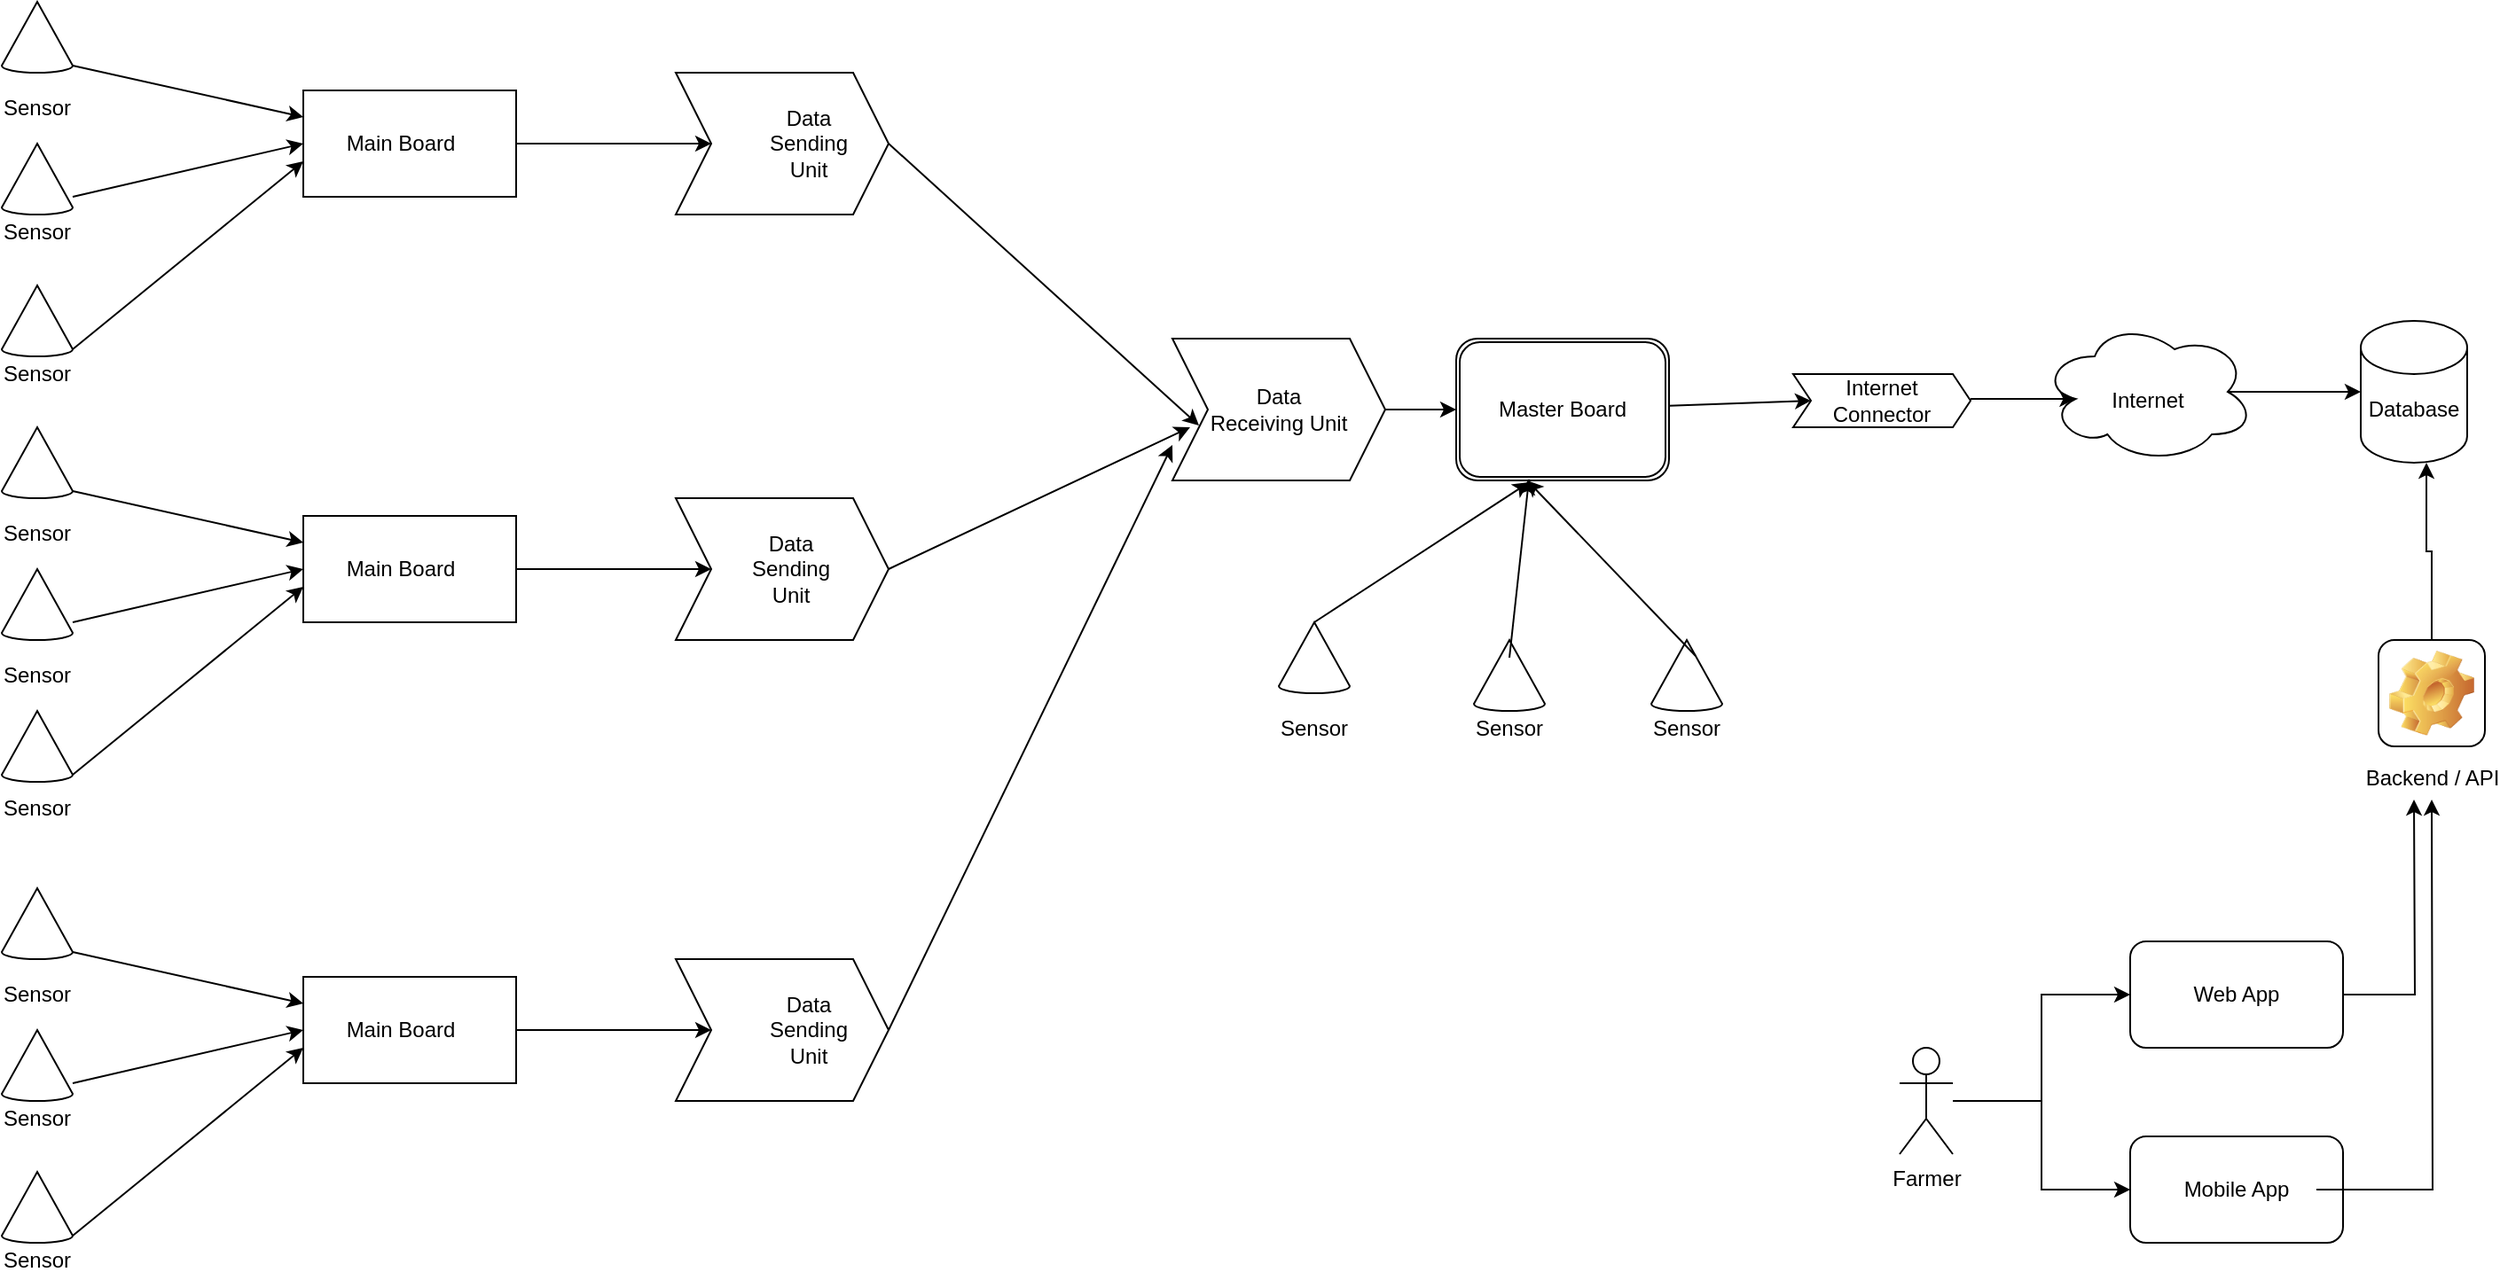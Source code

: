 <mxfile version="14.9.8" type="device"><diagram id="4gy2bx-vLn8apg7_6U84" name="Page-1"><mxGraphModel dx="1853" dy="588" grid="1" gridSize="10" guides="1" tooltips="1" connect="1" arrows="1" fold="1" page="1" pageScale="1" pageWidth="827" pageHeight="1169" math="0" shadow="0"><root><mxCell id="0"/><mxCell id="1" parent="0"/><mxCell id="wCopa4UxipgWuN5dPQQ7-1" value="" style="shape=cylinder3;whiteSpace=wrap;html=1;boundedLbl=1;backgroundOutline=1;size=15;" vertex="1" parent="1"><mxGeometry x="1200" y="300" width="60" height="80" as="geometry"/></mxCell><mxCell id="wCopa4UxipgWuN5dPQQ7-2" value="" style="ellipse;shape=cloud;whiteSpace=wrap;html=1;" vertex="1" parent="1"><mxGeometry x="1020" y="300" width="120" height="80" as="geometry"/></mxCell><mxCell id="wCopa4UxipgWuN5dPQQ7-3" value="" style="shape=ext;double=1;rounded=1;whiteSpace=wrap;html=1;" vertex="1" parent="1"><mxGeometry x="690" y="310" width="120" height="80" as="geometry"/></mxCell><mxCell id="wCopa4UxipgWuN5dPQQ7-12" value="" style="shape=step;perimeter=stepPerimeter;whiteSpace=wrap;html=1;fixedSize=1;" vertex="1" parent="1"><mxGeometry x="530" y="310" width="120" height="80" as="geometry"/></mxCell><mxCell id="wCopa4UxipgWuN5dPQQ7-13" value="" style="html=1;shadow=0;dashed=0;align=center;verticalAlign=middle;shape=mxgraph.arrows2.arrow;dy=0;dx=10;notch=10;" vertex="1" parent="1"><mxGeometry x="880" y="330" width="100" height="30" as="geometry"/></mxCell><mxCell id="wCopa4UxipgWuN5dPQQ7-42" value="" style="group" vertex="1" connectable="0" parent="1"><mxGeometry x="-130" y="360" width="500" height="200" as="geometry"/></mxCell><mxCell id="wCopa4UxipgWuN5dPQQ7-43" value="" style="rounded=0;whiteSpace=wrap;html=1;" vertex="1" parent="wCopa4UxipgWuN5dPQQ7-42"><mxGeometry x="170" y="50" width="120" height="60" as="geometry"/></mxCell><mxCell id="wCopa4UxipgWuN5dPQQ7-44" value="" style="shape=step;perimeter=stepPerimeter;whiteSpace=wrap;html=1;fixedSize=1;" vertex="1" parent="wCopa4UxipgWuN5dPQQ7-42"><mxGeometry x="380" y="40" width="120" height="80" as="geometry"/></mxCell><mxCell id="wCopa4UxipgWuN5dPQQ7-45" value="" style="verticalLabelPosition=bottom;verticalAlign=top;html=1;shape=mxgraph.basic.cone2;dx=0.5;dy=0.9;" vertex="1" parent="wCopa4UxipgWuN5dPQQ7-42"><mxGeometry width="40" height="40" as="geometry"/></mxCell><mxCell id="wCopa4UxipgWuN5dPQQ7-46" value="" style="verticalLabelPosition=bottom;verticalAlign=top;html=1;shape=mxgraph.basic.cone2;dx=0.5;dy=0.9;" vertex="1" parent="wCopa4UxipgWuN5dPQQ7-42"><mxGeometry y="80" width="40" height="40" as="geometry"/></mxCell><mxCell id="wCopa4UxipgWuN5dPQQ7-47" value="" style="verticalLabelPosition=bottom;verticalAlign=top;html=1;shape=mxgraph.basic.cone2;dx=0.5;dy=0.9;" vertex="1" parent="wCopa4UxipgWuN5dPQQ7-42"><mxGeometry y="160" width="40" height="40" as="geometry"/></mxCell><mxCell id="wCopa4UxipgWuN5dPQQ7-48" value="Sensor" style="text;html=1;strokeColor=none;fillColor=none;align=center;verticalAlign=middle;whiteSpace=wrap;rounded=0;" vertex="1" parent="wCopa4UxipgWuN5dPQQ7-42"><mxGeometry y="50" width="40" height="20" as="geometry"/></mxCell><mxCell id="wCopa4UxipgWuN5dPQQ7-49" value="" style="endArrow=classic;html=1;entryX=0;entryY=0.5;entryDx=0;entryDy=0;" edge="1" parent="wCopa4UxipgWuN5dPQQ7-42" target="wCopa4UxipgWuN5dPQQ7-43"><mxGeometry width="50" height="50" relative="1" as="geometry"><mxPoint x="40" y="110" as="sourcePoint"/><mxPoint x="370" y="160" as="targetPoint"/></mxGeometry></mxCell><mxCell id="wCopa4UxipgWuN5dPQQ7-50" value="" style="endArrow=classic;html=1;exitX=0;exitY=0;exitDx=40;exitDy=36;exitPerimeter=0;entryX=0;entryY=0.667;entryDx=0;entryDy=0;entryPerimeter=0;" edge="1" parent="wCopa4UxipgWuN5dPQQ7-42" source="wCopa4UxipgWuN5dPQQ7-47" target="wCopa4UxipgWuN5dPQQ7-43"><mxGeometry width="50" height="50" relative="1" as="geometry"><mxPoint x="50" y="130" as="sourcePoint"/><mxPoint x="160" y="90" as="targetPoint"/></mxGeometry></mxCell><mxCell id="wCopa4UxipgWuN5dPQQ7-51" value="" style="endArrow=classic;html=1;exitX=0;exitY=0;exitDx=40;exitDy=36;exitPerimeter=0;entryX=0;entryY=0.25;entryDx=0;entryDy=0;" edge="1" parent="wCopa4UxipgWuN5dPQQ7-42" source="wCopa4UxipgWuN5dPQQ7-45" target="wCopa4UxipgWuN5dPQQ7-43"><mxGeometry width="50" height="50" relative="1" as="geometry"><mxPoint x="50" y="206" as="sourcePoint"/><mxPoint x="160" y="70" as="targetPoint"/></mxGeometry></mxCell><mxCell id="wCopa4UxipgWuN5dPQQ7-52" value="" style="endArrow=classic;html=1;exitX=1;exitY=0.5;exitDx=0;exitDy=0;entryX=0;entryY=0.5;entryDx=0;entryDy=0;" edge="1" parent="wCopa4UxipgWuN5dPQQ7-42" source="wCopa4UxipgWuN5dPQQ7-43" target="wCopa4UxipgWuN5dPQQ7-44"><mxGeometry width="50" height="50" relative="1" as="geometry"><mxPoint x="320" y="210" as="sourcePoint"/><mxPoint x="370" y="160" as="targetPoint"/></mxGeometry></mxCell><mxCell id="wCopa4UxipgWuN5dPQQ7-53" value="" style="endArrow=classic;html=1;exitX=1;exitY=0.5;exitDx=0;exitDy=0;" edge="1" parent="wCopa4UxipgWuN5dPQQ7-42" source="wCopa4UxipgWuN5dPQQ7-44"><mxGeometry width="50" height="50" relative="1" as="geometry"><mxPoint x="300" y="90" as="sourcePoint"/><mxPoint x="670" as="targetPoint"/></mxGeometry></mxCell><mxCell id="wCopa4UxipgWuN5dPQQ7-54" value="Main Board" style="text;html=1;strokeColor=none;fillColor=none;align=center;verticalAlign=middle;whiteSpace=wrap;rounded=0;" vertex="1" parent="wCopa4UxipgWuN5dPQQ7-42"><mxGeometry x="170" y="70" width="110" height="20" as="geometry"/></mxCell><mxCell id="wCopa4UxipgWuN5dPQQ7-55" value="Data Sending Unit" style="text;html=1;strokeColor=none;fillColor=none;align=center;verticalAlign=middle;whiteSpace=wrap;rounded=0;" vertex="1" parent="wCopa4UxipgWuN5dPQQ7-42"><mxGeometry x="410" y="70" width="70" height="20" as="geometry"/></mxCell><mxCell id="wCopa4UxipgWuN5dPQQ7-56" value="Sensor" style="text;html=1;strokeColor=none;fillColor=none;align=center;verticalAlign=middle;whiteSpace=wrap;rounded=0;" vertex="1" parent="wCopa4UxipgWuN5dPQQ7-42"><mxGeometry y="130" width="40" height="20" as="geometry"/></mxCell><mxCell id="wCopa4UxipgWuN5dPQQ7-58" value="Sensor" style="text;html=1;strokeColor=none;fillColor=none;align=center;verticalAlign=middle;whiteSpace=wrap;rounded=0;" vertex="1" parent="1"><mxGeometry x="-130" y="565" width="40" height="20" as="geometry"/></mxCell><mxCell id="wCopa4UxipgWuN5dPQQ7-60" value="" style="group" vertex="1" connectable="0" parent="1"><mxGeometry x="-130" y="120" width="500" height="220" as="geometry"/></mxCell><mxCell id="wCopa4UxipgWuN5dPQQ7-62" value="" style="group" vertex="1" connectable="0" parent="wCopa4UxipgWuN5dPQQ7-60"><mxGeometry width="500" height="220" as="geometry"/></mxCell><mxCell id="wCopa4UxipgWuN5dPQQ7-18" value="Sensor" style="text;html=1;strokeColor=none;fillColor=none;align=center;verticalAlign=middle;whiteSpace=wrap;rounded=0;" vertex="1" parent="wCopa4UxipgWuN5dPQQ7-62"><mxGeometry y="120" width="40" height="20" as="geometry"/></mxCell><mxCell id="wCopa4UxipgWuN5dPQQ7-19" value="Sensor" style="text;html=1;strokeColor=none;fillColor=none;align=center;verticalAlign=middle;whiteSpace=wrap;rounded=0;" vertex="1" parent="wCopa4UxipgWuN5dPQQ7-62"><mxGeometry y="200" width="40" height="20" as="geometry"/></mxCell><mxCell id="wCopa4UxipgWuN5dPQQ7-27" value="" style="group" vertex="1" connectable="0" parent="wCopa4UxipgWuN5dPQQ7-62"><mxGeometry width="500" height="200" as="geometry"/></mxCell><mxCell id="wCopa4UxipgWuN5dPQQ7-6" value="" style="rounded=0;whiteSpace=wrap;html=1;" vertex="1" parent="wCopa4UxipgWuN5dPQQ7-27"><mxGeometry x="170" y="50" width="120" height="60" as="geometry"/></mxCell><mxCell id="wCopa4UxipgWuN5dPQQ7-11" value="" style="shape=step;perimeter=stepPerimeter;whiteSpace=wrap;html=1;fixedSize=1;" vertex="1" parent="wCopa4UxipgWuN5dPQQ7-27"><mxGeometry x="380" y="40" width="120" height="80" as="geometry"/></mxCell><mxCell id="wCopa4UxipgWuN5dPQQ7-14" value="" style="verticalLabelPosition=bottom;verticalAlign=top;html=1;shape=mxgraph.basic.cone2;dx=0.5;dy=0.9;" vertex="1" parent="wCopa4UxipgWuN5dPQQ7-27"><mxGeometry width="40" height="40" as="geometry"/></mxCell><mxCell id="wCopa4UxipgWuN5dPQQ7-15" value="" style="verticalLabelPosition=bottom;verticalAlign=top;html=1;shape=mxgraph.basic.cone2;dx=0.5;dy=0.9;" vertex="1" parent="wCopa4UxipgWuN5dPQQ7-27"><mxGeometry y="80" width="40" height="40" as="geometry"/></mxCell><mxCell id="wCopa4UxipgWuN5dPQQ7-16" value="" style="verticalLabelPosition=bottom;verticalAlign=top;html=1;shape=mxgraph.basic.cone2;dx=0.5;dy=0.9;" vertex="1" parent="wCopa4UxipgWuN5dPQQ7-27"><mxGeometry y="160" width="40" height="40" as="geometry"/></mxCell><mxCell id="wCopa4UxipgWuN5dPQQ7-17" value="Sensor" style="text;html=1;strokeColor=none;fillColor=none;align=center;verticalAlign=middle;whiteSpace=wrap;rounded=0;" vertex="1" parent="wCopa4UxipgWuN5dPQQ7-27"><mxGeometry y="50" width="40" height="20" as="geometry"/></mxCell><mxCell id="wCopa4UxipgWuN5dPQQ7-20" value="" style="endArrow=classic;html=1;entryX=0;entryY=0.5;entryDx=0;entryDy=0;" edge="1" parent="wCopa4UxipgWuN5dPQQ7-27" target="wCopa4UxipgWuN5dPQQ7-6"><mxGeometry width="50" height="50" relative="1" as="geometry"><mxPoint x="40" y="110" as="sourcePoint"/><mxPoint x="370" y="160" as="targetPoint"/></mxGeometry></mxCell><mxCell id="wCopa4UxipgWuN5dPQQ7-21" value="" style="endArrow=classic;html=1;exitX=0;exitY=0;exitDx=40;exitDy=36;exitPerimeter=0;entryX=0;entryY=0.667;entryDx=0;entryDy=0;entryPerimeter=0;" edge="1" parent="wCopa4UxipgWuN5dPQQ7-27" source="wCopa4UxipgWuN5dPQQ7-16" target="wCopa4UxipgWuN5dPQQ7-6"><mxGeometry width="50" height="50" relative="1" as="geometry"><mxPoint x="50" y="130" as="sourcePoint"/><mxPoint x="160" y="90" as="targetPoint"/></mxGeometry></mxCell><mxCell id="wCopa4UxipgWuN5dPQQ7-22" value="" style="endArrow=classic;html=1;exitX=0;exitY=0;exitDx=40;exitDy=36;exitPerimeter=0;entryX=0;entryY=0.25;entryDx=0;entryDy=0;" edge="1" parent="wCopa4UxipgWuN5dPQQ7-27" source="wCopa4UxipgWuN5dPQQ7-14" target="wCopa4UxipgWuN5dPQQ7-6"><mxGeometry width="50" height="50" relative="1" as="geometry"><mxPoint x="50" y="206" as="sourcePoint"/><mxPoint x="160" y="70" as="targetPoint"/></mxGeometry></mxCell><mxCell id="wCopa4UxipgWuN5dPQQ7-23" value="" style="endArrow=classic;html=1;exitX=1;exitY=0.5;exitDx=0;exitDy=0;entryX=0;entryY=0.5;entryDx=0;entryDy=0;" edge="1" parent="wCopa4UxipgWuN5dPQQ7-27" source="wCopa4UxipgWuN5dPQQ7-6" target="wCopa4UxipgWuN5dPQQ7-11"><mxGeometry width="50" height="50" relative="1" as="geometry"><mxPoint x="320" y="210" as="sourcePoint"/><mxPoint x="370" y="160" as="targetPoint"/></mxGeometry></mxCell><mxCell id="wCopa4UxipgWuN5dPQQ7-25" value="Main Board" style="text;html=1;strokeColor=none;fillColor=none;align=center;verticalAlign=middle;whiteSpace=wrap;rounded=0;" vertex="1" parent="wCopa4UxipgWuN5dPQQ7-27"><mxGeometry x="170" y="70" width="110" height="20" as="geometry"/></mxCell><mxCell id="wCopa4UxipgWuN5dPQQ7-26" value="Data Sending Unit" style="text;html=1;strokeColor=none;fillColor=none;align=center;verticalAlign=middle;whiteSpace=wrap;rounded=0;" vertex="1" parent="wCopa4UxipgWuN5dPQQ7-27"><mxGeometry x="420" y="70" width="70" height="20" as="geometry"/></mxCell><mxCell id="wCopa4UxipgWuN5dPQQ7-24" value="" style="endArrow=classic;html=1;exitX=1;exitY=0.5;exitDx=0;exitDy=0;entryX=0.125;entryY=0.613;entryDx=0;entryDy=0;entryPerimeter=0;" edge="1" parent="1" source="wCopa4UxipgWuN5dPQQ7-11" target="wCopa4UxipgWuN5dPQQ7-12"><mxGeometry width="50" height="50" relative="1" as="geometry"><mxPoint x="170" y="210" as="sourcePoint"/><mxPoint x="280" y="210" as="targetPoint"/></mxGeometry></mxCell><mxCell id="wCopa4UxipgWuN5dPQQ7-79" value="" style="group" vertex="1" connectable="0" parent="1"><mxGeometry x="-130" y="620" width="500" height="220" as="geometry"/></mxCell><mxCell id="wCopa4UxipgWuN5dPQQ7-80" value="Sensor" style="text;html=1;strokeColor=none;fillColor=none;align=center;verticalAlign=middle;whiteSpace=wrap;rounded=0;" vertex="1" parent="wCopa4UxipgWuN5dPQQ7-79"><mxGeometry y="120" width="40" height="20" as="geometry"/></mxCell><mxCell id="wCopa4UxipgWuN5dPQQ7-81" value="Sensor" style="text;html=1;strokeColor=none;fillColor=none;align=center;verticalAlign=middle;whiteSpace=wrap;rounded=0;" vertex="1" parent="wCopa4UxipgWuN5dPQQ7-79"><mxGeometry y="200" width="40" height="20" as="geometry"/></mxCell><mxCell id="wCopa4UxipgWuN5dPQQ7-82" value="" style="group" vertex="1" connectable="0" parent="wCopa4UxipgWuN5dPQQ7-79"><mxGeometry width="500" height="200" as="geometry"/></mxCell><mxCell id="wCopa4UxipgWuN5dPQQ7-83" value="" style="rounded=0;whiteSpace=wrap;html=1;" vertex="1" parent="wCopa4UxipgWuN5dPQQ7-82"><mxGeometry x="170" y="50" width="120" height="60" as="geometry"/></mxCell><mxCell id="wCopa4UxipgWuN5dPQQ7-84" value="" style="shape=step;perimeter=stepPerimeter;whiteSpace=wrap;html=1;fixedSize=1;" vertex="1" parent="wCopa4UxipgWuN5dPQQ7-82"><mxGeometry x="380" y="40" width="120" height="80" as="geometry"/></mxCell><mxCell id="wCopa4UxipgWuN5dPQQ7-85" value="" style="verticalLabelPosition=bottom;verticalAlign=top;html=1;shape=mxgraph.basic.cone2;dx=0.5;dy=0.9;" vertex="1" parent="wCopa4UxipgWuN5dPQQ7-82"><mxGeometry width="40" height="40" as="geometry"/></mxCell><mxCell id="wCopa4UxipgWuN5dPQQ7-86" value="" style="verticalLabelPosition=bottom;verticalAlign=top;html=1;shape=mxgraph.basic.cone2;dx=0.5;dy=0.9;" vertex="1" parent="wCopa4UxipgWuN5dPQQ7-82"><mxGeometry y="80" width="40" height="40" as="geometry"/></mxCell><mxCell id="wCopa4UxipgWuN5dPQQ7-87" value="" style="verticalLabelPosition=bottom;verticalAlign=top;html=1;shape=mxgraph.basic.cone2;dx=0.5;dy=0.9;" vertex="1" parent="wCopa4UxipgWuN5dPQQ7-82"><mxGeometry y="160" width="40" height="40" as="geometry"/></mxCell><mxCell id="wCopa4UxipgWuN5dPQQ7-88" value="Sensor" style="text;html=1;strokeColor=none;fillColor=none;align=center;verticalAlign=middle;whiteSpace=wrap;rounded=0;" vertex="1" parent="wCopa4UxipgWuN5dPQQ7-82"><mxGeometry y="50" width="40" height="20" as="geometry"/></mxCell><mxCell id="wCopa4UxipgWuN5dPQQ7-89" value="" style="endArrow=classic;html=1;entryX=0;entryY=0.5;entryDx=0;entryDy=0;" edge="1" parent="wCopa4UxipgWuN5dPQQ7-82" target="wCopa4UxipgWuN5dPQQ7-83"><mxGeometry width="50" height="50" relative="1" as="geometry"><mxPoint x="40" y="110" as="sourcePoint"/><mxPoint x="370" y="160" as="targetPoint"/></mxGeometry></mxCell><mxCell id="wCopa4UxipgWuN5dPQQ7-90" value="" style="endArrow=classic;html=1;exitX=0;exitY=0;exitDx=40;exitDy=36;exitPerimeter=0;entryX=0;entryY=0.667;entryDx=0;entryDy=0;entryPerimeter=0;" edge="1" parent="wCopa4UxipgWuN5dPQQ7-82" source="wCopa4UxipgWuN5dPQQ7-87" target="wCopa4UxipgWuN5dPQQ7-83"><mxGeometry width="50" height="50" relative="1" as="geometry"><mxPoint x="50" y="130" as="sourcePoint"/><mxPoint x="160" y="90" as="targetPoint"/></mxGeometry></mxCell><mxCell id="wCopa4UxipgWuN5dPQQ7-91" value="" style="endArrow=classic;html=1;exitX=0;exitY=0;exitDx=40;exitDy=36;exitPerimeter=0;entryX=0;entryY=0.25;entryDx=0;entryDy=0;" edge="1" parent="wCopa4UxipgWuN5dPQQ7-82" source="wCopa4UxipgWuN5dPQQ7-85" target="wCopa4UxipgWuN5dPQQ7-83"><mxGeometry width="50" height="50" relative="1" as="geometry"><mxPoint x="50" y="206" as="sourcePoint"/><mxPoint x="160" y="70" as="targetPoint"/></mxGeometry></mxCell><mxCell id="wCopa4UxipgWuN5dPQQ7-92" value="" style="endArrow=classic;html=1;exitX=1;exitY=0.5;exitDx=0;exitDy=0;entryX=0;entryY=0.5;entryDx=0;entryDy=0;" edge="1" parent="wCopa4UxipgWuN5dPQQ7-82" source="wCopa4UxipgWuN5dPQQ7-83" target="wCopa4UxipgWuN5dPQQ7-84"><mxGeometry width="50" height="50" relative="1" as="geometry"><mxPoint x="320" y="210" as="sourcePoint"/><mxPoint x="370" y="160" as="targetPoint"/></mxGeometry></mxCell><mxCell id="wCopa4UxipgWuN5dPQQ7-93" value="Main Board" style="text;html=1;strokeColor=none;fillColor=none;align=center;verticalAlign=middle;whiteSpace=wrap;rounded=0;" vertex="1" parent="wCopa4UxipgWuN5dPQQ7-82"><mxGeometry x="170" y="70" width="110" height="20" as="geometry"/></mxCell><mxCell id="wCopa4UxipgWuN5dPQQ7-94" value="Data Sending Unit" style="text;html=1;strokeColor=none;fillColor=none;align=center;verticalAlign=middle;whiteSpace=wrap;rounded=0;" vertex="1" parent="wCopa4UxipgWuN5dPQQ7-82"><mxGeometry x="420" y="70" width="70" height="20" as="geometry"/></mxCell><mxCell id="wCopa4UxipgWuN5dPQQ7-97" value="" style="endArrow=classic;html=1;exitX=1;exitY=0.5;exitDx=0;exitDy=0;" edge="1" parent="1" source="wCopa4UxipgWuN5dPQQ7-84"><mxGeometry width="50" height="50" relative="1" as="geometry"><mxPoint x="380" y="450" as="sourcePoint"/><mxPoint x="530" y="370" as="targetPoint"/></mxGeometry></mxCell><mxCell id="wCopa4UxipgWuN5dPQQ7-98" value="" style="endArrow=classic;html=1;exitX=1;exitY=0.5;exitDx=0;exitDy=0;" edge="1" parent="1" source="wCopa4UxipgWuN5dPQQ7-12"><mxGeometry width="50" height="50" relative="1" as="geometry"><mxPoint x="800" y="430" as="sourcePoint"/><mxPoint x="690" y="350" as="targetPoint"/></mxGeometry></mxCell><mxCell id="wCopa4UxipgWuN5dPQQ7-99" value="" style="endArrow=classic;html=1;entryX=0;entryY=0.5;entryDx=10;entryDy=0;entryPerimeter=0;" edge="1" parent="1" source="wCopa4UxipgWuN5dPQQ7-3" target="wCopa4UxipgWuN5dPQQ7-13"><mxGeometry width="50" height="50" relative="1" as="geometry"><mxPoint x="660" y="360" as="sourcePoint"/><mxPoint x="700" y="360" as="targetPoint"/></mxGeometry></mxCell><mxCell id="wCopa4UxipgWuN5dPQQ7-100" value="" style="endArrow=classic;html=1;entryX=0.16;entryY=0.55;entryDx=0;entryDy=0;entryPerimeter=0;" edge="1" parent="1" target="wCopa4UxipgWuN5dPQQ7-2"><mxGeometry width="50" height="50" relative="1" as="geometry"><mxPoint x="980" y="344" as="sourcePoint"/><mxPoint x="900" y="355" as="targetPoint"/></mxGeometry></mxCell><mxCell id="wCopa4UxipgWuN5dPQQ7-101" value="" style="endArrow=classic;html=1;exitX=0.875;exitY=0.5;exitDx=0;exitDy=0;exitPerimeter=0;" edge="1" parent="1" source="wCopa4UxipgWuN5dPQQ7-2" target="wCopa4UxipgWuN5dPQQ7-1"><mxGeometry width="50" height="50" relative="1" as="geometry"><mxPoint x="990" y="354" as="sourcePoint"/><mxPoint x="1049.2" y="354" as="targetPoint"/></mxGeometry></mxCell><mxCell id="wCopa4UxipgWuN5dPQQ7-102" value="Data Receiving Unit" style="text;html=1;strokeColor=none;fillColor=none;align=center;verticalAlign=middle;whiteSpace=wrap;rounded=0;" vertex="1" parent="1"><mxGeometry x="550" y="340" width="80" height="20" as="geometry"/></mxCell><mxCell id="wCopa4UxipgWuN5dPQQ7-103" value="Master Board" style="text;html=1;strokeColor=none;fillColor=none;align=center;verticalAlign=middle;whiteSpace=wrap;rounded=0;" vertex="1" parent="1"><mxGeometry x="705" y="340" width="90" height="20" as="geometry"/></mxCell><mxCell id="wCopa4UxipgWuN5dPQQ7-104" value="" style="group" vertex="1" connectable="0" parent="1"><mxGeometry x="590" y="470" width="500" height="260" as="geometry"/></mxCell><mxCell id="wCopa4UxipgWuN5dPQQ7-105" value="Sensor" style="text;html=1;strokeColor=none;fillColor=none;align=center;verticalAlign=middle;whiteSpace=wrap;rounded=0;" vertex="1" parent="wCopa4UxipgWuN5dPQQ7-104"><mxGeometry x="110" y="50" width="40" height="20" as="geometry"/></mxCell><mxCell id="wCopa4UxipgWuN5dPQQ7-106" value="Sensor" style="text;html=1;strokeColor=none;fillColor=none;align=center;verticalAlign=middle;whiteSpace=wrap;rounded=0;" vertex="1" parent="wCopa4UxipgWuN5dPQQ7-104"><mxGeometry x="210" y="50" width="40" height="20" as="geometry"/></mxCell><mxCell id="wCopa4UxipgWuN5dPQQ7-107" value="" style="group" vertex="1" connectable="0" parent="wCopa4UxipgWuN5dPQQ7-104"><mxGeometry width="500" height="200" as="geometry"/></mxCell><mxCell id="wCopa4UxipgWuN5dPQQ7-110" value="" style="verticalLabelPosition=bottom;verticalAlign=top;html=1;shape=mxgraph.basic.cone2;dx=0.5;dy=0.9;" vertex="1" parent="wCopa4UxipgWuN5dPQQ7-107"><mxGeometry width="40" height="40" as="geometry"/></mxCell><mxCell id="wCopa4UxipgWuN5dPQQ7-111" value="" style="verticalLabelPosition=bottom;verticalAlign=top;html=1;shape=mxgraph.basic.cone2;dx=0.5;dy=0.9;" vertex="1" parent="wCopa4UxipgWuN5dPQQ7-107"><mxGeometry x="110" y="10" width="40" height="40" as="geometry"/></mxCell><mxCell id="wCopa4UxipgWuN5dPQQ7-112" value="" style="verticalLabelPosition=bottom;verticalAlign=top;html=1;shape=mxgraph.basic.cone2;dx=0.5;dy=0.9;" vertex="1" parent="wCopa4UxipgWuN5dPQQ7-107"><mxGeometry x="210" y="10" width="40" height="40" as="geometry"/></mxCell><mxCell id="wCopa4UxipgWuN5dPQQ7-113" value="Sensor" style="text;html=1;strokeColor=none;fillColor=none;align=center;verticalAlign=middle;whiteSpace=wrap;rounded=0;" vertex="1" parent="wCopa4UxipgWuN5dPQQ7-107"><mxGeometry y="50" width="40" height="20" as="geometry"/></mxCell><mxCell id="wCopa4UxipgWuN5dPQQ7-114" value="" style="endArrow=classic;html=1;entryX=0.342;entryY=0.988;entryDx=0;entryDy=0;entryPerimeter=0;" edge="1" parent="wCopa4UxipgWuN5dPQQ7-107" target="wCopa4UxipgWuN5dPQQ7-3"><mxGeometry width="50" height="50" relative="1" as="geometry"><mxPoint x="130" y="20" as="sourcePoint"/><mxPoint x="170" y="80" as="targetPoint"/></mxGeometry></mxCell><mxCell id="wCopa4UxipgWuN5dPQQ7-115" value="" style="endArrow=classic;html=1;exitX=0.625;exitY=0.225;exitDx=0;exitDy=0;exitPerimeter=0;" edge="1" parent="wCopa4UxipgWuN5dPQQ7-107" source="wCopa4UxipgWuN5dPQQ7-112"><mxGeometry width="50" height="50" relative="1" as="geometry"><mxPoint x="50" y="130" as="sourcePoint"/><mxPoint x="140" y="-80" as="targetPoint"/></mxGeometry></mxCell><mxCell id="wCopa4UxipgWuN5dPQQ7-150" value="Farmer" style="shape=umlActor;verticalLabelPosition=bottom;verticalAlign=top;html=1;outlineConnect=0;" vertex="1" parent="wCopa4UxipgWuN5dPQQ7-104"><mxGeometry x="350" y="240" width="30" height="60" as="geometry"/></mxCell><mxCell id="wCopa4UxipgWuN5dPQQ7-116" value="" style="endArrow=classic;html=1;exitX=0;exitY=0;exitDx=20;exitDy=0;exitPerimeter=0;entryX=0.342;entryY=1.013;entryDx=0;entryDy=0;entryPerimeter=0;" edge="1" parent="1" source="wCopa4UxipgWuN5dPQQ7-110" target="wCopa4UxipgWuN5dPQQ7-3"><mxGeometry width="50" height="50" relative="1" as="geometry"><mxPoint x="640" y="676" as="sourcePoint"/><mxPoint x="760" y="535" as="targetPoint"/></mxGeometry></mxCell><mxCell id="wCopa4UxipgWuN5dPQQ7-137" value="Internet Connector" style="text;html=1;strokeColor=none;fillColor=none;align=center;verticalAlign=middle;whiteSpace=wrap;rounded=0;" vertex="1" parent="1"><mxGeometry x="910" y="335" width="40" height="20" as="geometry"/></mxCell><mxCell id="wCopa4UxipgWuN5dPQQ7-138" value="Internet" style="text;html=1;strokeColor=none;fillColor=none;align=center;verticalAlign=middle;whiteSpace=wrap;rounded=0;" vertex="1" parent="1"><mxGeometry x="1060" y="335" width="40" height="20" as="geometry"/></mxCell><mxCell id="wCopa4UxipgWuN5dPQQ7-139" value="Database" style="text;html=1;strokeColor=none;fillColor=none;align=center;verticalAlign=middle;whiteSpace=wrap;rounded=0;" vertex="1" parent="1"><mxGeometry x="1210" y="340" width="40" height="20" as="geometry"/></mxCell><mxCell id="wCopa4UxipgWuN5dPQQ7-143" style="edgeStyle=orthogonalEdgeStyle;rounded=0;orthogonalLoop=1;jettySize=auto;html=1;entryX=0.617;entryY=1;entryDx=0;entryDy=0;entryPerimeter=0;" edge="1" parent="1" source="wCopa4UxipgWuN5dPQQ7-140" target="wCopa4UxipgWuN5dPQQ7-1"><mxGeometry relative="1" as="geometry"><mxPoint x="1240" y="390" as="targetPoint"/></mxGeometry></mxCell><mxCell id="wCopa4UxipgWuN5dPQQ7-140" value="Backend / API" style="icon;html=1;image=img/clipart/Gear_128x128.png" vertex="1" parent="1"><mxGeometry x="1210" y="480" width="60" height="60" as="geometry"/></mxCell><mxCell id="wCopa4UxipgWuN5dPQQ7-148" style="edgeStyle=orthogonalEdgeStyle;rounded=0;orthogonalLoop=1;jettySize=auto;html=1;" edge="1" parent="1" source="wCopa4UxipgWuN5dPQQ7-144"><mxGeometry relative="1" as="geometry"><mxPoint x="1230" y="570" as="targetPoint"/></mxGeometry></mxCell><mxCell id="wCopa4UxipgWuN5dPQQ7-144" value="" style="rounded=1;whiteSpace=wrap;html=1;" vertex="1" parent="1"><mxGeometry x="1070" y="650" width="120" height="60" as="geometry"/></mxCell><mxCell id="wCopa4UxipgWuN5dPQQ7-145" value="" style="rounded=1;whiteSpace=wrap;html=1;" vertex="1" parent="1"><mxGeometry x="1070" y="760" width="120" height="60" as="geometry"/></mxCell><mxCell id="wCopa4UxipgWuN5dPQQ7-146" value="Web App" style="text;html=1;strokeColor=none;fillColor=none;align=center;verticalAlign=middle;whiteSpace=wrap;rounded=0;" vertex="1" parent="1"><mxGeometry x="1085" y="670" width="90" height="20" as="geometry"/></mxCell><mxCell id="wCopa4UxipgWuN5dPQQ7-149" style="edgeStyle=orthogonalEdgeStyle;rounded=0;orthogonalLoop=1;jettySize=auto;html=1;" edge="1" parent="1" source="wCopa4UxipgWuN5dPQQ7-147"><mxGeometry relative="1" as="geometry"><mxPoint x="1240" y="570" as="targetPoint"/></mxGeometry></mxCell><mxCell id="wCopa4UxipgWuN5dPQQ7-147" value="Mobile App" style="text;html=1;strokeColor=none;fillColor=none;align=center;verticalAlign=middle;whiteSpace=wrap;rounded=0;" vertex="1" parent="1"><mxGeometry x="1085" y="780" width="90" height="20" as="geometry"/></mxCell><mxCell id="wCopa4UxipgWuN5dPQQ7-151" style="edgeStyle=orthogonalEdgeStyle;rounded=0;orthogonalLoop=1;jettySize=auto;html=1;entryX=0;entryY=0.5;entryDx=0;entryDy=0;" edge="1" parent="1" source="wCopa4UxipgWuN5dPQQ7-150" target="wCopa4UxipgWuN5dPQQ7-144"><mxGeometry relative="1" as="geometry"/></mxCell><mxCell id="wCopa4UxipgWuN5dPQQ7-152" style="edgeStyle=orthogonalEdgeStyle;rounded=0;orthogonalLoop=1;jettySize=auto;html=1;entryX=0;entryY=0.5;entryDx=0;entryDy=0;" edge="1" parent="1" source="wCopa4UxipgWuN5dPQQ7-150" target="wCopa4UxipgWuN5dPQQ7-145"><mxGeometry relative="1" as="geometry"/></mxCell></root></mxGraphModel></diagram></mxfile>
